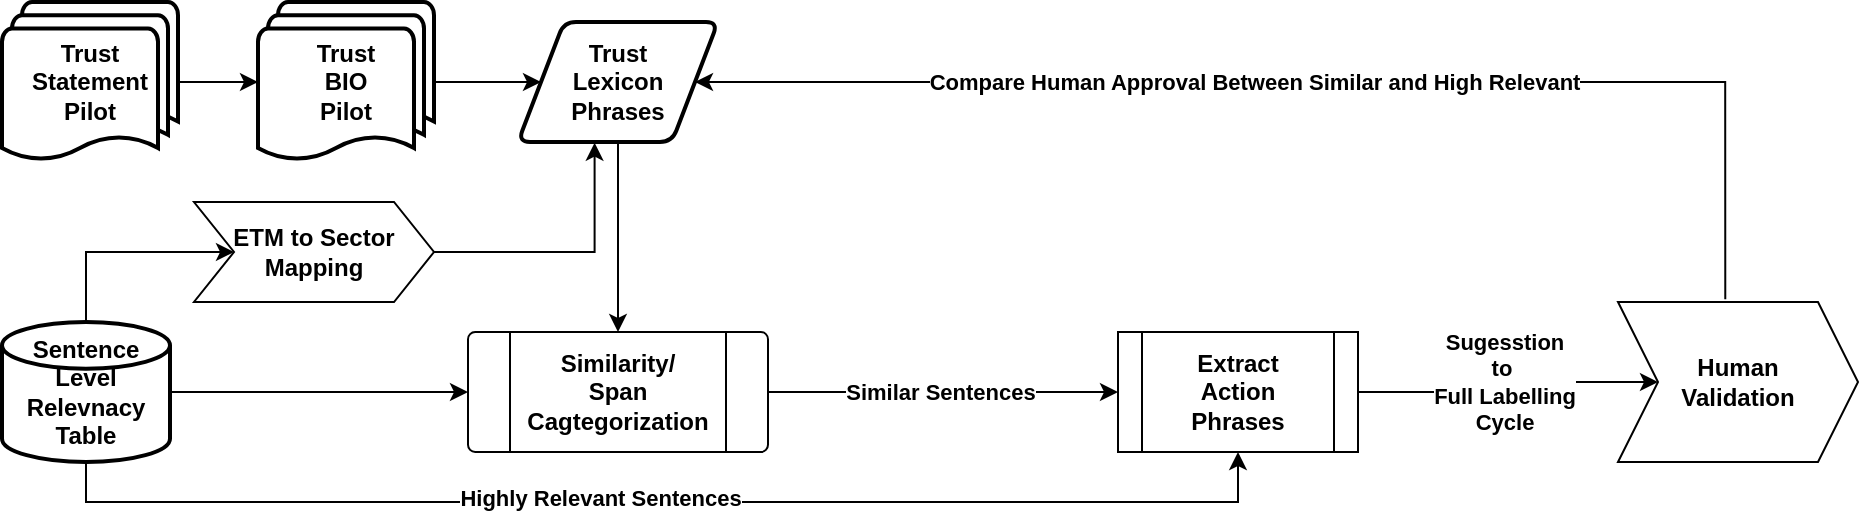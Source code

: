 <mxfile version="20.3.0" type="github">
  <diagram id="jV4GA8pdPoqppfBirLHo" name="Page-1">
    <mxGraphModel dx="1493" dy="791" grid="1" gridSize="10" guides="1" tooltips="1" connect="1" arrows="1" fold="1" page="1" pageScale="1" pageWidth="850" pageHeight="1100" math="0" shadow="0">
      <root>
        <mxCell id="0" />
        <mxCell id="1" parent="0" />
        <mxCell id="I7LM8ZxTbfaNqpuhrn2D-14" style="edgeStyle=orthogonalEdgeStyle;rounded=0;orthogonalLoop=1;jettySize=auto;html=1;exitX=0.5;exitY=1;exitDx=0;exitDy=0;entryX=0.5;entryY=0;entryDx=0;entryDy=0;fontStyle=1" edge="1" parent="1" source="I7LM8ZxTbfaNqpuhrn2D-4" target="I7LM8ZxTbfaNqpuhrn2D-5">
          <mxGeometry relative="1" as="geometry" />
        </mxCell>
        <mxCell id="I7LM8ZxTbfaNqpuhrn2D-4" value="Trust&lt;br&gt;Lexicon&lt;br&gt;Phrases" style="shape=parallelogram;html=1;strokeWidth=2;perimeter=parallelogramPerimeter;whiteSpace=wrap;rounded=1;arcSize=12;size=0.23;fontStyle=1" vertex="1" parent="1">
          <mxGeometry x="270" y="450" width="100" height="60" as="geometry" />
        </mxCell>
        <mxCell id="I7LM8ZxTbfaNqpuhrn2D-20" style="edgeStyle=orthogonalEdgeStyle;rounded=0;orthogonalLoop=1;jettySize=auto;html=1;exitX=1;exitY=0.5;exitDx=0;exitDy=0;entryX=0;entryY=0.5;entryDx=0;entryDy=0;fontStyle=1" edge="1" parent="1" source="I7LM8ZxTbfaNqpuhrn2D-5" target="I7LM8ZxTbfaNqpuhrn2D-17">
          <mxGeometry relative="1" as="geometry" />
        </mxCell>
        <mxCell id="I7LM8ZxTbfaNqpuhrn2D-24" value="Similar Sentences" style="edgeLabel;html=1;align=center;verticalAlign=middle;resizable=0;points=[];fontStyle=1" vertex="1" connectable="0" parent="I7LM8ZxTbfaNqpuhrn2D-20">
          <mxGeometry x="-0.253" y="2" relative="1" as="geometry">
            <mxPoint x="20" y="2" as="offset" />
          </mxGeometry>
        </mxCell>
        <mxCell id="I7LM8ZxTbfaNqpuhrn2D-5" value="" style="verticalLabelPosition=bottom;verticalAlign=top;html=1;shape=process;whiteSpace=wrap;rounded=1;size=0.14;arcSize=6;fontStyle=1" vertex="1" parent="1">
          <mxGeometry x="245" y="605" width="150" height="60" as="geometry" />
        </mxCell>
        <mxCell id="I7LM8ZxTbfaNqpuhrn2D-9" style="edgeStyle=orthogonalEdgeStyle;rounded=0;orthogonalLoop=1;jettySize=auto;html=1;exitX=1;exitY=0.5;exitDx=0;exitDy=0;exitPerimeter=0;entryX=0;entryY=0.5;entryDx=0;entryDy=0;entryPerimeter=0;fontStyle=1" edge="1" parent="1" source="I7LM8ZxTbfaNqpuhrn2D-6" target="I7LM8ZxTbfaNqpuhrn2D-7">
          <mxGeometry relative="1" as="geometry" />
        </mxCell>
        <mxCell id="I7LM8ZxTbfaNqpuhrn2D-6" value="Trust &lt;br&gt;Statement&lt;br&gt;Pilot" style="strokeWidth=2;html=1;shape=mxgraph.flowchart.multi-document;whiteSpace=wrap;fontStyle=1" vertex="1" parent="1">
          <mxGeometry x="12" y="440" width="88" height="80" as="geometry" />
        </mxCell>
        <mxCell id="I7LM8ZxTbfaNqpuhrn2D-10" style="edgeStyle=orthogonalEdgeStyle;rounded=0;orthogonalLoop=1;jettySize=auto;html=1;exitX=1;exitY=0.5;exitDx=0;exitDy=0;exitPerimeter=0;fontStyle=1" edge="1" parent="1" source="I7LM8ZxTbfaNqpuhrn2D-7" target="I7LM8ZxTbfaNqpuhrn2D-4">
          <mxGeometry relative="1" as="geometry" />
        </mxCell>
        <mxCell id="I7LM8ZxTbfaNqpuhrn2D-7" value="Trust &lt;br&gt;BIO&lt;br&gt;Pilot" style="strokeWidth=2;html=1;shape=mxgraph.flowchart.multi-document;whiteSpace=wrap;fontStyle=1" vertex="1" parent="1">
          <mxGeometry x="140" y="440" width="88" height="80" as="geometry" />
        </mxCell>
        <mxCell id="I7LM8ZxTbfaNqpuhrn2D-15" style="edgeStyle=orthogonalEdgeStyle;rounded=0;orthogonalLoop=1;jettySize=auto;html=1;exitX=1;exitY=0.5;exitDx=0;exitDy=0;exitPerimeter=0;entryX=0;entryY=0.5;entryDx=0;entryDy=0;fontStyle=1" edge="1" parent="1" source="I7LM8ZxTbfaNqpuhrn2D-12" target="I7LM8ZxTbfaNqpuhrn2D-5">
          <mxGeometry relative="1" as="geometry" />
        </mxCell>
        <mxCell id="I7LM8ZxTbfaNqpuhrn2D-23" style="edgeStyle=orthogonalEdgeStyle;rounded=0;orthogonalLoop=1;jettySize=auto;html=1;exitX=0.5;exitY=1;exitDx=0;exitDy=0;exitPerimeter=0;entryX=0.5;entryY=1;entryDx=0;entryDy=0;fontStyle=1" edge="1" parent="1" source="I7LM8ZxTbfaNqpuhrn2D-12" target="I7LM8ZxTbfaNqpuhrn2D-17">
          <mxGeometry relative="1" as="geometry" />
        </mxCell>
        <mxCell id="I7LM8ZxTbfaNqpuhrn2D-25" value="Highly Relevant Sentences" style="edgeLabel;html=1;align=center;verticalAlign=middle;resizable=0;points=[];fontStyle=1" vertex="1" connectable="0" parent="I7LM8ZxTbfaNqpuhrn2D-23">
          <mxGeometry x="-0.108" y="2" relative="1" as="geometry">
            <mxPoint as="offset" />
          </mxGeometry>
        </mxCell>
        <mxCell id="I7LM8ZxTbfaNqpuhrn2D-30" style="edgeStyle=orthogonalEdgeStyle;rounded=0;orthogonalLoop=1;jettySize=auto;html=1;exitX=0.5;exitY=0;exitDx=0;exitDy=0;exitPerimeter=0;entryX=0;entryY=0.5;entryDx=0;entryDy=0;" edge="1" parent="1" source="I7LM8ZxTbfaNqpuhrn2D-12" target="I7LM8ZxTbfaNqpuhrn2D-29">
          <mxGeometry relative="1" as="geometry">
            <Array as="points">
              <mxPoint x="54" y="565" />
            </Array>
          </mxGeometry>
        </mxCell>
        <mxCell id="I7LM8ZxTbfaNqpuhrn2D-12" value="&lt;span&gt;Sentence&lt;br&gt;Level&lt;br&gt;Relevnacy&lt;br&gt;Table&lt;/span&gt;" style="strokeWidth=2;html=1;shape=mxgraph.flowchart.database;whiteSpace=wrap;fontStyle=1" vertex="1" parent="1">
          <mxGeometry x="12" y="600" width="84" height="70" as="geometry" />
        </mxCell>
        <mxCell id="I7LM8ZxTbfaNqpuhrn2D-16" value="Similarity/&lt;br&gt;Span Cagtegorization" style="text;html=1;strokeColor=none;fillColor=none;align=center;verticalAlign=middle;whiteSpace=wrap;rounded=0;fontStyle=1" vertex="1" parent="1">
          <mxGeometry x="290" y="620" width="60" height="30" as="geometry" />
        </mxCell>
        <mxCell id="I7LM8ZxTbfaNqpuhrn2D-19" style="edgeStyle=orthogonalEdgeStyle;rounded=0;orthogonalLoop=1;jettySize=auto;html=1;exitX=0.447;exitY=-0.017;exitDx=0;exitDy=0;entryX=1;entryY=0.5;entryDx=0;entryDy=0;exitPerimeter=0;fontStyle=1" edge="1" parent="1" source="I7LM8ZxTbfaNqpuhrn2D-21" target="I7LM8ZxTbfaNqpuhrn2D-4">
          <mxGeometry relative="1" as="geometry">
            <Array as="points">
              <mxPoint x="874" y="480" />
            </Array>
          </mxGeometry>
        </mxCell>
        <mxCell id="I7LM8ZxTbfaNqpuhrn2D-26" value="Compare Human Approval Between Similar and High Relevant" style="edgeLabel;html=1;align=center;verticalAlign=middle;resizable=0;points=[];fontStyle=1" vertex="1" connectable="0" parent="I7LM8ZxTbfaNqpuhrn2D-19">
          <mxGeometry x="0.103" y="-3" relative="1" as="geometry">
            <mxPoint y="3" as="offset" />
          </mxGeometry>
        </mxCell>
        <mxCell id="I7LM8ZxTbfaNqpuhrn2D-22" value="Sugesstion&lt;br&gt;to&amp;nbsp;&lt;br&gt;Full Labelling&lt;br&gt;Cycle" style="edgeStyle=orthogonalEdgeStyle;rounded=0;orthogonalLoop=1;jettySize=auto;html=1;exitX=1;exitY=0.5;exitDx=0;exitDy=0;fontStyle=1" edge="1" parent="1" source="I7LM8ZxTbfaNqpuhrn2D-17" target="I7LM8ZxTbfaNqpuhrn2D-21">
          <mxGeometry relative="1" as="geometry" />
        </mxCell>
        <mxCell id="I7LM8ZxTbfaNqpuhrn2D-17" value="" style="shape=process;whiteSpace=wrap;html=1;backgroundOutline=1;fontStyle=1" vertex="1" parent="1">
          <mxGeometry x="570" y="605" width="120" height="60" as="geometry" />
        </mxCell>
        <mxCell id="I7LM8ZxTbfaNqpuhrn2D-18" value="Extract Action&lt;br&gt;Phrases" style="text;html=1;strokeColor=none;fillColor=none;align=center;verticalAlign=middle;whiteSpace=wrap;rounded=0;fontStyle=1" vertex="1" parent="1">
          <mxGeometry x="600" y="620" width="60" height="30" as="geometry" />
        </mxCell>
        <mxCell id="I7LM8ZxTbfaNqpuhrn2D-21" value="Human &lt;br&gt;Validation" style="shape=step;perimeter=stepPerimeter;whiteSpace=wrap;html=1;fixedSize=1;fontStyle=1" vertex="1" parent="1">
          <mxGeometry x="820" y="590" width="120" height="80" as="geometry" />
        </mxCell>
        <mxCell id="I7LM8ZxTbfaNqpuhrn2D-31" style="edgeStyle=orthogonalEdgeStyle;rounded=0;orthogonalLoop=1;jettySize=auto;html=1;exitX=1;exitY=0.5;exitDx=0;exitDy=0;entryX=0.383;entryY=1.006;entryDx=0;entryDy=0;entryPerimeter=0;" edge="1" parent="1" source="I7LM8ZxTbfaNqpuhrn2D-29" target="I7LM8ZxTbfaNqpuhrn2D-4">
          <mxGeometry relative="1" as="geometry" />
        </mxCell>
        <mxCell id="I7LM8ZxTbfaNqpuhrn2D-29" value="&lt;b&gt;ETM to Sector&lt;br&gt;Mapping&lt;/b&gt;" style="shape=step;perimeter=stepPerimeter;whiteSpace=wrap;html=1;fixedSize=1;" vertex="1" parent="1">
          <mxGeometry x="108" y="540" width="120" height="50" as="geometry" />
        </mxCell>
      </root>
    </mxGraphModel>
  </diagram>
</mxfile>

